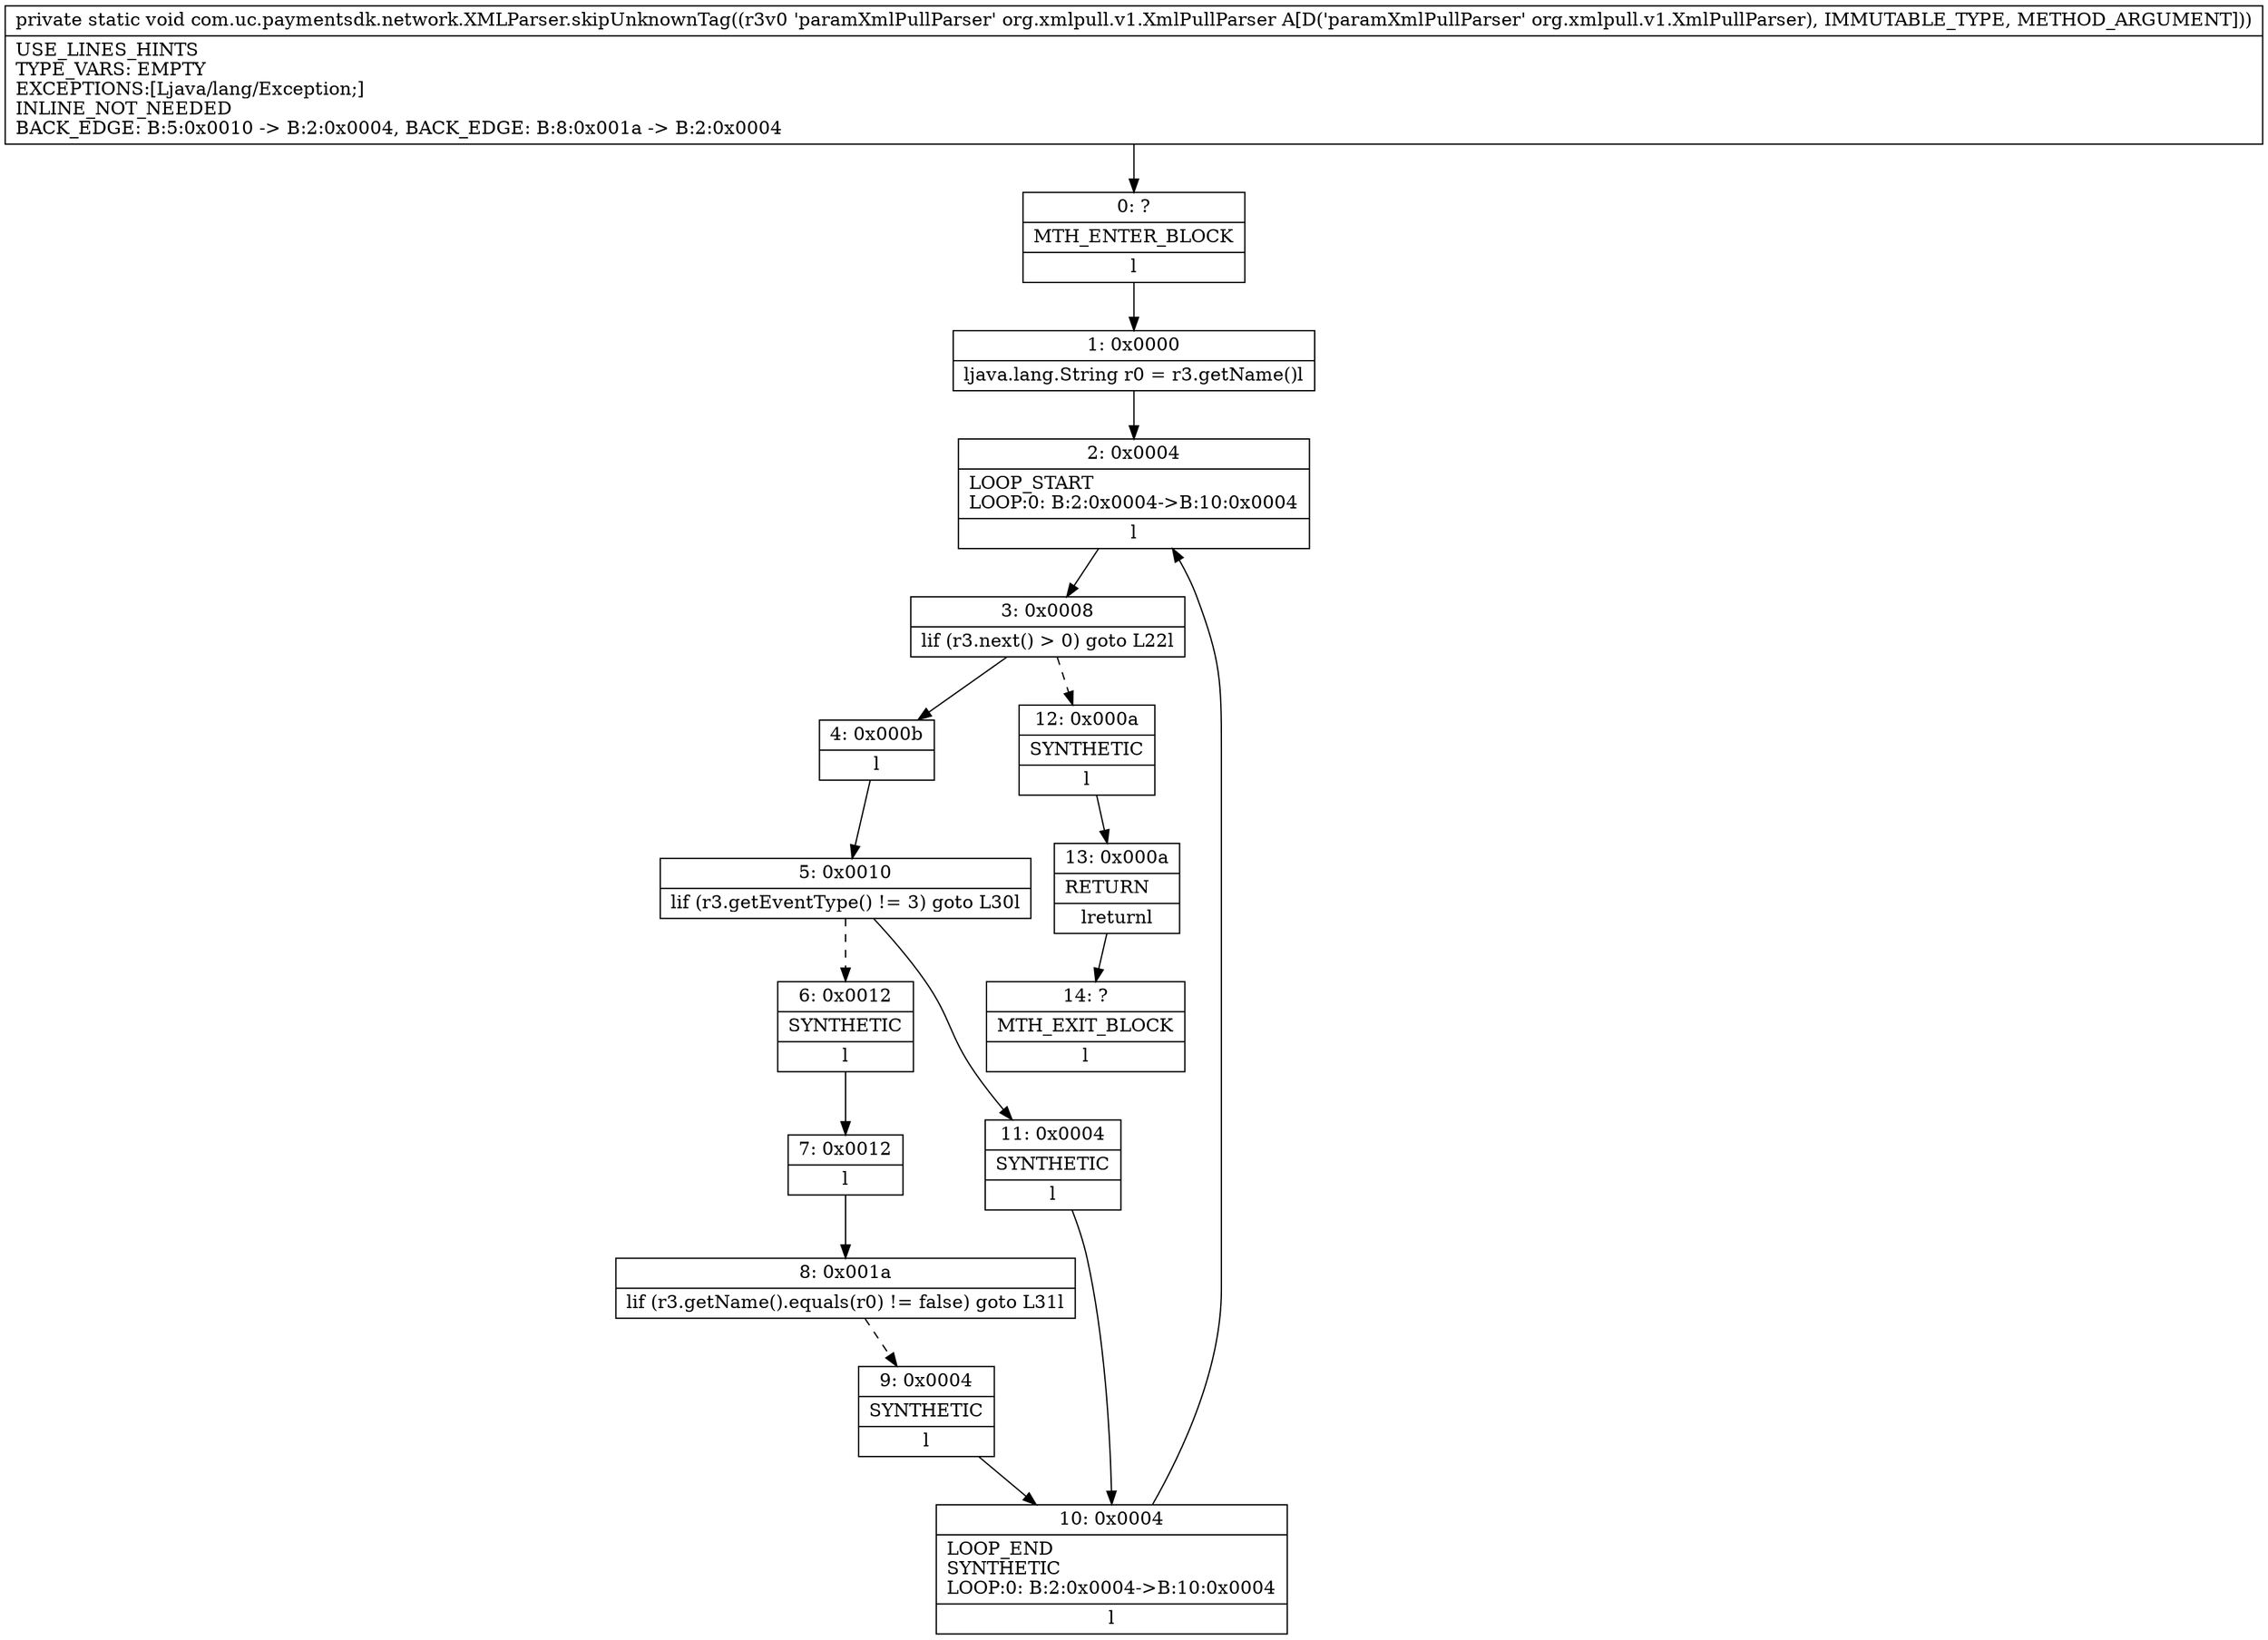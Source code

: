 digraph "CFG forcom.uc.paymentsdk.network.XMLParser.skipUnknownTag(Lorg\/xmlpull\/v1\/XmlPullParser;)V" {
Node_0 [shape=record,label="{0\:\ ?|MTH_ENTER_BLOCK\l|l}"];
Node_1 [shape=record,label="{1\:\ 0x0000|ljava.lang.String r0 = r3.getName()l}"];
Node_2 [shape=record,label="{2\:\ 0x0004|LOOP_START\lLOOP:0: B:2:0x0004\-\>B:10:0x0004\l|l}"];
Node_3 [shape=record,label="{3\:\ 0x0008|lif (r3.next() \> 0) goto L22l}"];
Node_4 [shape=record,label="{4\:\ 0x000b|l}"];
Node_5 [shape=record,label="{5\:\ 0x0010|lif (r3.getEventType() != 3) goto L30l}"];
Node_6 [shape=record,label="{6\:\ 0x0012|SYNTHETIC\l|l}"];
Node_7 [shape=record,label="{7\:\ 0x0012|l}"];
Node_8 [shape=record,label="{8\:\ 0x001a|lif (r3.getName().equals(r0) != false) goto L31l}"];
Node_9 [shape=record,label="{9\:\ 0x0004|SYNTHETIC\l|l}"];
Node_10 [shape=record,label="{10\:\ 0x0004|LOOP_END\lSYNTHETIC\lLOOP:0: B:2:0x0004\-\>B:10:0x0004\l|l}"];
Node_11 [shape=record,label="{11\:\ 0x0004|SYNTHETIC\l|l}"];
Node_12 [shape=record,label="{12\:\ 0x000a|SYNTHETIC\l|l}"];
Node_13 [shape=record,label="{13\:\ 0x000a|RETURN\l|lreturnl}"];
Node_14 [shape=record,label="{14\:\ ?|MTH_EXIT_BLOCK\l|l}"];
MethodNode[shape=record,label="{private static void com.uc.paymentsdk.network.XMLParser.skipUnknownTag((r3v0 'paramXmlPullParser' org.xmlpull.v1.XmlPullParser A[D('paramXmlPullParser' org.xmlpull.v1.XmlPullParser), IMMUTABLE_TYPE, METHOD_ARGUMENT]))  | USE_LINES_HINTS\lTYPE_VARS: EMPTY\lEXCEPTIONS:[Ljava\/lang\/Exception;]\lINLINE_NOT_NEEDED\lBACK_EDGE: B:5:0x0010 \-\> B:2:0x0004, BACK_EDGE: B:8:0x001a \-\> B:2:0x0004\l}"];
MethodNode -> Node_0;
Node_0 -> Node_1;
Node_1 -> Node_2;
Node_2 -> Node_3;
Node_3 -> Node_4;
Node_3 -> Node_12[style=dashed];
Node_4 -> Node_5;
Node_5 -> Node_6[style=dashed];
Node_5 -> Node_11;
Node_6 -> Node_7;
Node_7 -> Node_8;
Node_8 -> Node_9[style=dashed];
Node_9 -> Node_10;
Node_10 -> Node_2;
Node_11 -> Node_10;
Node_12 -> Node_13;
Node_13 -> Node_14;
}

